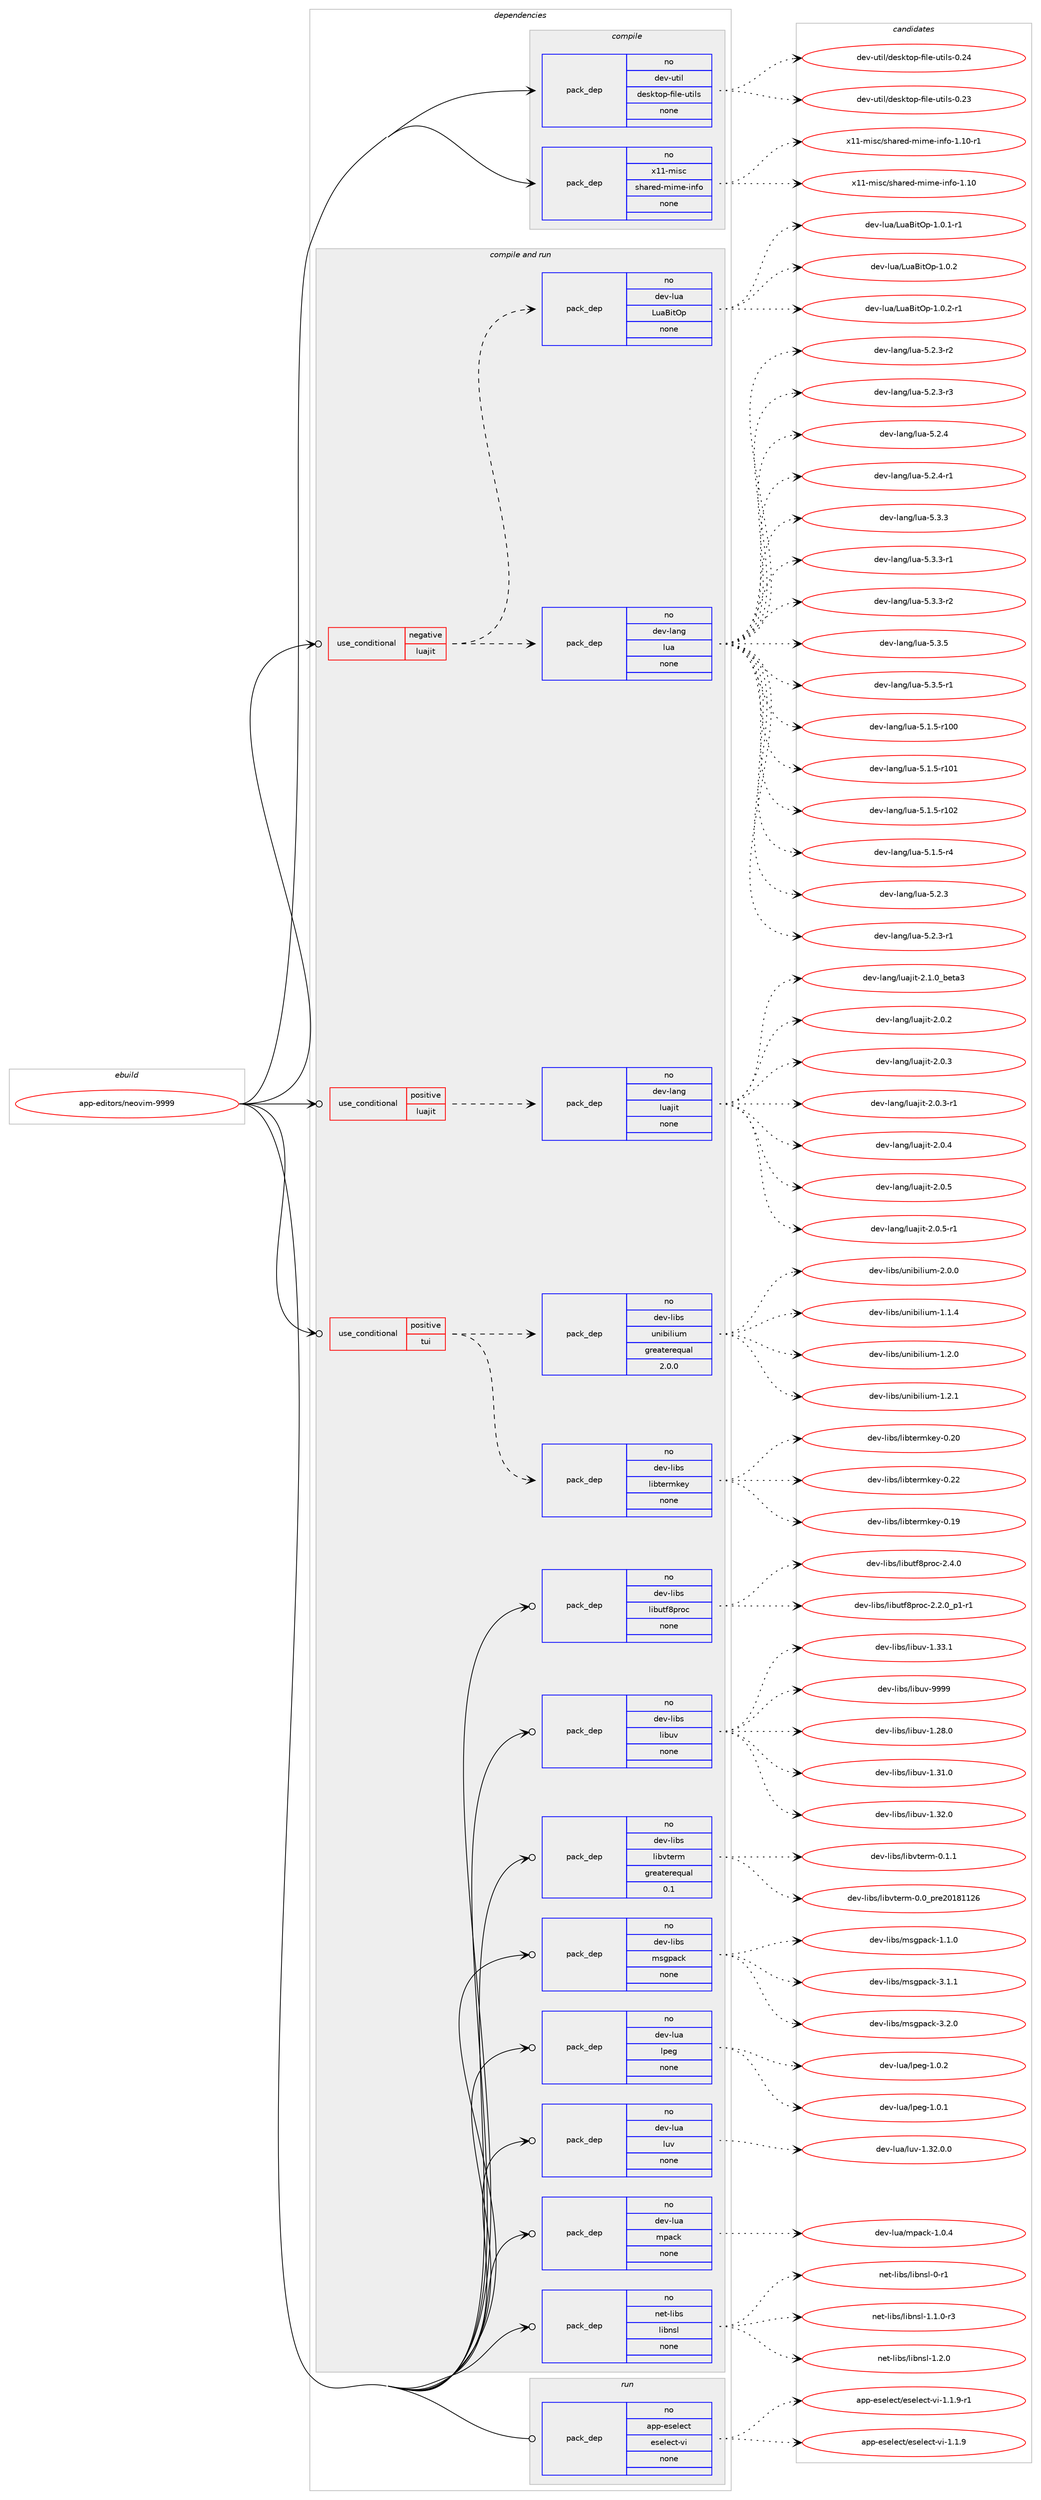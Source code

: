 digraph prolog {

# *************
# Graph options
# *************

newrank=true;
concentrate=true;
compound=true;
graph [rankdir=LR,fontname=Helvetica,fontsize=10,ranksep=1.5];#, ranksep=2.5, nodesep=0.2];
edge  [arrowhead=vee];
node  [fontname=Helvetica,fontsize=10];

# **********
# The ebuild
# **********

subgraph cluster_leftcol {
color=gray;
rank=same;
label=<<i>ebuild</i>>;
id [label="app-editors/neovim-9999", color=red, width=4, href="../app-editors/neovim-9999.svg"];
}

# ****************
# The dependencies
# ****************

subgraph cluster_midcol {
color=gray;
label=<<i>dependencies</i>>;
subgraph cluster_compile {
fillcolor="#eeeeee";
style=filled;
label=<<i>compile</i>>;
subgraph pack358070 {
dependency481628 [label=<<TABLE BORDER="0" CELLBORDER="1" CELLSPACING="0" CELLPADDING="4" WIDTH="220"><TR><TD ROWSPAN="6" CELLPADDING="30">pack_dep</TD></TR><TR><TD WIDTH="110">no</TD></TR><TR><TD>dev-util</TD></TR><TR><TD>desktop-file-utils</TD></TR><TR><TD>none</TD></TR><TR><TD></TD></TR></TABLE>>, shape=none, color=blue];
}
id:e -> dependency481628:w [weight=20,style="solid",arrowhead="vee"];
subgraph pack358071 {
dependency481629 [label=<<TABLE BORDER="0" CELLBORDER="1" CELLSPACING="0" CELLPADDING="4" WIDTH="220"><TR><TD ROWSPAN="6" CELLPADDING="30">pack_dep</TD></TR><TR><TD WIDTH="110">no</TD></TR><TR><TD>x11-misc</TD></TR><TR><TD>shared-mime-info</TD></TR><TR><TD>none</TD></TR><TR><TD></TD></TR></TABLE>>, shape=none, color=blue];
}
id:e -> dependency481629:w [weight=20,style="solid",arrowhead="vee"];
}
subgraph cluster_compileandrun {
fillcolor="#eeeeee";
style=filled;
label=<<i>compile and run</i>>;
subgraph cond114786 {
dependency481630 [label=<<TABLE BORDER="0" CELLBORDER="1" CELLSPACING="0" CELLPADDING="4"><TR><TD ROWSPAN="3" CELLPADDING="10">use_conditional</TD></TR><TR><TD>negative</TD></TR><TR><TD>luajit</TD></TR></TABLE>>, shape=none, color=red];
subgraph pack358072 {
dependency481631 [label=<<TABLE BORDER="0" CELLBORDER="1" CELLSPACING="0" CELLPADDING="4" WIDTH="220"><TR><TD ROWSPAN="6" CELLPADDING="30">pack_dep</TD></TR><TR><TD WIDTH="110">no</TD></TR><TR><TD>dev-lang</TD></TR><TR><TD>lua</TD></TR><TR><TD>none</TD></TR><TR><TD></TD></TR></TABLE>>, shape=none, color=blue];
}
dependency481630:e -> dependency481631:w [weight=20,style="dashed",arrowhead="vee"];
subgraph pack358073 {
dependency481632 [label=<<TABLE BORDER="0" CELLBORDER="1" CELLSPACING="0" CELLPADDING="4" WIDTH="220"><TR><TD ROWSPAN="6" CELLPADDING="30">pack_dep</TD></TR><TR><TD WIDTH="110">no</TD></TR><TR><TD>dev-lua</TD></TR><TR><TD>LuaBitOp</TD></TR><TR><TD>none</TD></TR><TR><TD></TD></TR></TABLE>>, shape=none, color=blue];
}
dependency481630:e -> dependency481632:w [weight=20,style="dashed",arrowhead="vee"];
}
id:e -> dependency481630:w [weight=20,style="solid",arrowhead="odotvee"];
subgraph cond114787 {
dependency481633 [label=<<TABLE BORDER="0" CELLBORDER="1" CELLSPACING="0" CELLPADDING="4"><TR><TD ROWSPAN="3" CELLPADDING="10">use_conditional</TD></TR><TR><TD>positive</TD></TR><TR><TD>luajit</TD></TR></TABLE>>, shape=none, color=red];
subgraph pack358074 {
dependency481634 [label=<<TABLE BORDER="0" CELLBORDER="1" CELLSPACING="0" CELLPADDING="4" WIDTH="220"><TR><TD ROWSPAN="6" CELLPADDING="30">pack_dep</TD></TR><TR><TD WIDTH="110">no</TD></TR><TR><TD>dev-lang</TD></TR><TR><TD>luajit</TD></TR><TR><TD>none</TD></TR><TR><TD></TD></TR></TABLE>>, shape=none, color=blue];
}
dependency481633:e -> dependency481634:w [weight=20,style="dashed",arrowhead="vee"];
}
id:e -> dependency481633:w [weight=20,style="solid",arrowhead="odotvee"];
subgraph cond114788 {
dependency481635 [label=<<TABLE BORDER="0" CELLBORDER="1" CELLSPACING="0" CELLPADDING="4"><TR><TD ROWSPAN="3" CELLPADDING="10">use_conditional</TD></TR><TR><TD>positive</TD></TR><TR><TD>tui</TD></TR></TABLE>>, shape=none, color=red];
subgraph pack358075 {
dependency481636 [label=<<TABLE BORDER="0" CELLBORDER="1" CELLSPACING="0" CELLPADDING="4" WIDTH="220"><TR><TD ROWSPAN="6" CELLPADDING="30">pack_dep</TD></TR><TR><TD WIDTH="110">no</TD></TR><TR><TD>dev-libs</TD></TR><TR><TD>libtermkey</TD></TR><TR><TD>none</TD></TR><TR><TD></TD></TR></TABLE>>, shape=none, color=blue];
}
dependency481635:e -> dependency481636:w [weight=20,style="dashed",arrowhead="vee"];
subgraph pack358076 {
dependency481637 [label=<<TABLE BORDER="0" CELLBORDER="1" CELLSPACING="0" CELLPADDING="4" WIDTH="220"><TR><TD ROWSPAN="6" CELLPADDING="30">pack_dep</TD></TR><TR><TD WIDTH="110">no</TD></TR><TR><TD>dev-libs</TD></TR><TR><TD>unibilium</TD></TR><TR><TD>greaterequal</TD></TR><TR><TD>2.0.0</TD></TR></TABLE>>, shape=none, color=blue];
}
dependency481635:e -> dependency481637:w [weight=20,style="dashed",arrowhead="vee"];
}
id:e -> dependency481635:w [weight=20,style="solid",arrowhead="odotvee"];
subgraph pack358077 {
dependency481638 [label=<<TABLE BORDER="0" CELLBORDER="1" CELLSPACING="0" CELLPADDING="4" WIDTH="220"><TR><TD ROWSPAN="6" CELLPADDING="30">pack_dep</TD></TR><TR><TD WIDTH="110">no</TD></TR><TR><TD>dev-libs</TD></TR><TR><TD>libutf8proc</TD></TR><TR><TD>none</TD></TR><TR><TD></TD></TR></TABLE>>, shape=none, color=blue];
}
id:e -> dependency481638:w [weight=20,style="solid",arrowhead="odotvee"];
subgraph pack358078 {
dependency481639 [label=<<TABLE BORDER="0" CELLBORDER="1" CELLSPACING="0" CELLPADDING="4" WIDTH="220"><TR><TD ROWSPAN="6" CELLPADDING="30">pack_dep</TD></TR><TR><TD WIDTH="110">no</TD></TR><TR><TD>dev-libs</TD></TR><TR><TD>libuv</TD></TR><TR><TD>none</TD></TR><TR><TD></TD></TR></TABLE>>, shape=none, color=blue];
}
id:e -> dependency481639:w [weight=20,style="solid",arrowhead="odotvee"];
subgraph pack358079 {
dependency481640 [label=<<TABLE BORDER="0" CELLBORDER="1" CELLSPACING="0" CELLPADDING="4" WIDTH="220"><TR><TD ROWSPAN="6" CELLPADDING="30">pack_dep</TD></TR><TR><TD WIDTH="110">no</TD></TR><TR><TD>dev-libs</TD></TR><TR><TD>libvterm</TD></TR><TR><TD>greaterequal</TD></TR><TR><TD>0.1</TD></TR></TABLE>>, shape=none, color=blue];
}
id:e -> dependency481640:w [weight=20,style="solid",arrowhead="odotvee"];
subgraph pack358080 {
dependency481641 [label=<<TABLE BORDER="0" CELLBORDER="1" CELLSPACING="0" CELLPADDING="4" WIDTH="220"><TR><TD ROWSPAN="6" CELLPADDING="30">pack_dep</TD></TR><TR><TD WIDTH="110">no</TD></TR><TR><TD>dev-libs</TD></TR><TR><TD>msgpack</TD></TR><TR><TD>none</TD></TR><TR><TD></TD></TR></TABLE>>, shape=none, color=blue];
}
id:e -> dependency481641:w [weight=20,style="solid",arrowhead="odotvee"];
subgraph pack358081 {
dependency481642 [label=<<TABLE BORDER="0" CELLBORDER="1" CELLSPACING="0" CELLPADDING="4" WIDTH="220"><TR><TD ROWSPAN="6" CELLPADDING="30">pack_dep</TD></TR><TR><TD WIDTH="110">no</TD></TR><TR><TD>dev-lua</TD></TR><TR><TD>lpeg</TD></TR><TR><TD>none</TD></TR><TR><TD></TD></TR></TABLE>>, shape=none, color=blue];
}
id:e -> dependency481642:w [weight=20,style="solid",arrowhead="odotvee"];
subgraph pack358082 {
dependency481643 [label=<<TABLE BORDER="0" CELLBORDER="1" CELLSPACING="0" CELLPADDING="4" WIDTH="220"><TR><TD ROWSPAN="6" CELLPADDING="30">pack_dep</TD></TR><TR><TD WIDTH="110">no</TD></TR><TR><TD>dev-lua</TD></TR><TR><TD>luv</TD></TR><TR><TD>none</TD></TR><TR><TD></TD></TR></TABLE>>, shape=none, color=blue];
}
id:e -> dependency481643:w [weight=20,style="solid",arrowhead="odotvee"];
subgraph pack358083 {
dependency481644 [label=<<TABLE BORDER="0" CELLBORDER="1" CELLSPACING="0" CELLPADDING="4" WIDTH="220"><TR><TD ROWSPAN="6" CELLPADDING="30">pack_dep</TD></TR><TR><TD WIDTH="110">no</TD></TR><TR><TD>dev-lua</TD></TR><TR><TD>mpack</TD></TR><TR><TD>none</TD></TR><TR><TD></TD></TR></TABLE>>, shape=none, color=blue];
}
id:e -> dependency481644:w [weight=20,style="solid",arrowhead="odotvee"];
subgraph pack358084 {
dependency481645 [label=<<TABLE BORDER="0" CELLBORDER="1" CELLSPACING="0" CELLPADDING="4" WIDTH="220"><TR><TD ROWSPAN="6" CELLPADDING="30">pack_dep</TD></TR><TR><TD WIDTH="110">no</TD></TR><TR><TD>net-libs</TD></TR><TR><TD>libnsl</TD></TR><TR><TD>none</TD></TR><TR><TD></TD></TR></TABLE>>, shape=none, color=blue];
}
id:e -> dependency481645:w [weight=20,style="solid",arrowhead="odotvee"];
}
subgraph cluster_run {
fillcolor="#eeeeee";
style=filled;
label=<<i>run</i>>;
subgraph pack358085 {
dependency481646 [label=<<TABLE BORDER="0" CELLBORDER="1" CELLSPACING="0" CELLPADDING="4" WIDTH="220"><TR><TD ROWSPAN="6" CELLPADDING="30">pack_dep</TD></TR><TR><TD WIDTH="110">no</TD></TR><TR><TD>app-eselect</TD></TR><TR><TD>eselect-vi</TD></TR><TR><TD>none</TD></TR><TR><TD></TD></TR></TABLE>>, shape=none, color=blue];
}
id:e -> dependency481646:w [weight=20,style="solid",arrowhead="odot"];
}
}

# **************
# The candidates
# **************

subgraph cluster_choices {
rank=same;
color=gray;
label=<<i>candidates</i>>;

subgraph choice358070 {
color=black;
nodesep=1;
choice100101118451171161051084710010111510711611111245102105108101451171161051081154548465051 [label="dev-util/desktop-file-utils-0.23", color=red, width=4,href="../dev-util/desktop-file-utils-0.23.svg"];
choice100101118451171161051084710010111510711611111245102105108101451171161051081154548465052 [label="dev-util/desktop-file-utils-0.24", color=red, width=4,href="../dev-util/desktop-file-utils-0.24.svg"];
dependency481628:e -> choice100101118451171161051084710010111510711611111245102105108101451171161051081154548465051:w [style=dotted,weight="100"];
dependency481628:e -> choice100101118451171161051084710010111510711611111245102105108101451171161051081154548465052:w [style=dotted,weight="100"];
}
subgraph choice358071 {
color=black;
nodesep=1;
choice12049494510910511599471151049711410110045109105109101451051101021114549464948 [label="x11-misc/shared-mime-info-1.10", color=red, width=4,href="../x11-misc/shared-mime-info-1.10.svg"];
choice120494945109105115994711510497114101100451091051091014510511010211145494649484511449 [label="x11-misc/shared-mime-info-1.10-r1", color=red, width=4,href="../x11-misc/shared-mime-info-1.10-r1.svg"];
dependency481629:e -> choice12049494510910511599471151049711410110045109105109101451051101021114549464948:w [style=dotted,weight="100"];
dependency481629:e -> choice120494945109105115994711510497114101100451091051091014510511010211145494649484511449:w [style=dotted,weight="100"];
}
subgraph choice358072 {
color=black;
nodesep=1;
choice1001011184510897110103471081179745534649465345114494848 [label="dev-lang/lua-5.1.5-r100", color=red, width=4,href="../dev-lang/lua-5.1.5-r100.svg"];
choice1001011184510897110103471081179745534649465345114494849 [label="dev-lang/lua-5.1.5-r101", color=red, width=4,href="../dev-lang/lua-5.1.5-r101.svg"];
choice1001011184510897110103471081179745534649465345114494850 [label="dev-lang/lua-5.1.5-r102", color=red, width=4,href="../dev-lang/lua-5.1.5-r102.svg"];
choice100101118451089711010347108117974553464946534511452 [label="dev-lang/lua-5.1.5-r4", color=red, width=4,href="../dev-lang/lua-5.1.5-r4.svg"];
choice10010111845108971101034710811797455346504651 [label="dev-lang/lua-5.2.3", color=red, width=4,href="../dev-lang/lua-5.2.3.svg"];
choice100101118451089711010347108117974553465046514511449 [label="dev-lang/lua-5.2.3-r1", color=red, width=4,href="../dev-lang/lua-5.2.3-r1.svg"];
choice100101118451089711010347108117974553465046514511450 [label="dev-lang/lua-5.2.3-r2", color=red, width=4,href="../dev-lang/lua-5.2.3-r2.svg"];
choice100101118451089711010347108117974553465046514511451 [label="dev-lang/lua-5.2.3-r3", color=red, width=4,href="../dev-lang/lua-5.2.3-r3.svg"];
choice10010111845108971101034710811797455346504652 [label="dev-lang/lua-5.2.4", color=red, width=4,href="../dev-lang/lua-5.2.4.svg"];
choice100101118451089711010347108117974553465046524511449 [label="dev-lang/lua-5.2.4-r1", color=red, width=4,href="../dev-lang/lua-5.2.4-r1.svg"];
choice10010111845108971101034710811797455346514651 [label="dev-lang/lua-5.3.3", color=red, width=4,href="../dev-lang/lua-5.3.3.svg"];
choice100101118451089711010347108117974553465146514511449 [label="dev-lang/lua-5.3.3-r1", color=red, width=4,href="../dev-lang/lua-5.3.3-r1.svg"];
choice100101118451089711010347108117974553465146514511450 [label="dev-lang/lua-5.3.3-r2", color=red, width=4,href="../dev-lang/lua-5.3.3-r2.svg"];
choice10010111845108971101034710811797455346514653 [label="dev-lang/lua-5.3.5", color=red, width=4,href="../dev-lang/lua-5.3.5.svg"];
choice100101118451089711010347108117974553465146534511449 [label="dev-lang/lua-5.3.5-r1", color=red, width=4,href="../dev-lang/lua-5.3.5-r1.svg"];
dependency481631:e -> choice1001011184510897110103471081179745534649465345114494848:w [style=dotted,weight="100"];
dependency481631:e -> choice1001011184510897110103471081179745534649465345114494849:w [style=dotted,weight="100"];
dependency481631:e -> choice1001011184510897110103471081179745534649465345114494850:w [style=dotted,weight="100"];
dependency481631:e -> choice100101118451089711010347108117974553464946534511452:w [style=dotted,weight="100"];
dependency481631:e -> choice10010111845108971101034710811797455346504651:w [style=dotted,weight="100"];
dependency481631:e -> choice100101118451089711010347108117974553465046514511449:w [style=dotted,weight="100"];
dependency481631:e -> choice100101118451089711010347108117974553465046514511450:w [style=dotted,weight="100"];
dependency481631:e -> choice100101118451089711010347108117974553465046514511451:w [style=dotted,weight="100"];
dependency481631:e -> choice10010111845108971101034710811797455346504652:w [style=dotted,weight="100"];
dependency481631:e -> choice100101118451089711010347108117974553465046524511449:w [style=dotted,weight="100"];
dependency481631:e -> choice10010111845108971101034710811797455346514651:w [style=dotted,weight="100"];
dependency481631:e -> choice100101118451089711010347108117974553465146514511449:w [style=dotted,weight="100"];
dependency481631:e -> choice100101118451089711010347108117974553465146514511450:w [style=dotted,weight="100"];
dependency481631:e -> choice10010111845108971101034710811797455346514653:w [style=dotted,weight="100"];
dependency481631:e -> choice100101118451089711010347108117974553465146534511449:w [style=dotted,weight="100"];
}
subgraph choice358073 {
color=black;
nodesep=1;
choice100101118451081179747761179766105116791124549464846494511449 [label="dev-lua/LuaBitOp-1.0.1-r1", color=red, width=4,href="../dev-lua/LuaBitOp-1.0.1-r1.svg"];
choice10010111845108117974776117976610511679112454946484650 [label="dev-lua/LuaBitOp-1.0.2", color=red, width=4,href="../dev-lua/LuaBitOp-1.0.2.svg"];
choice100101118451081179747761179766105116791124549464846504511449 [label="dev-lua/LuaBitOp-1.0.2-r1", color=red, width=4,href="../dev-lua/LuaBitOp-1.0.2-r1.svg"];
dependency481632:e -> choice100101118451081179747761179766105116791124549464846494511449:w [style=dotted,weight="100"];
dependency481632:e -> choice10010111845108117974776117976610511679112454946484650:w [style=dotted,weight="100"];
dependency481632:e -> choice100101118451081179747761179766105116791124549464846504511449:w [style=dotted,weight="100"];
}
subgraph choice358074 {
color=black;
nodesep=1;
choice10010111845108971101034710811797106105116455046484650 [label="dev-lang/luajit-2.0.2", color=red, width=4,href="../dev-lang/luajit-2.0.2.svg"];
choice10010111845108971101034710811797106105116455046484651 [label="dev-lang/luajit-2.0.3", color=red, width=4,href="../dev-lang/luajit-2.0.3.svg"];
choice100101118451089711010347108117971061051164550464846514511449 [label="dev-lang/luajit-2.0.3-r1", color=red, width=4,href="../dev-lang/luajit-2.0.3-r1.svg"];
choice10010111845108971101034710811797106105116455046484652 [label="dev-lang/luajit-2.0.4", color=red, width=4,href="../dev-lang/luajit-2.0.4.svg"];
choice10010111845108971101034710811797106105116455046484653 [label="dev-lang/luajit-2.0.5", color=red, width=4,href="../dev-lang/luajit-2.0.5.svg"];
choice100101118451089711010347108117971061051164550464846534511449 [label="dev-lang/luajit-2.0.5-r1", color=red, width=4,href="../dev-lang/luajit-2.0.5-r1.svg"];
choice1001011184510897110103471081179710610511645504649464895981011169751 [label="dev-lang/luajit-2.1.0_beta3", color=red, width=4,href="../dev-lang/luajit-2.1.0_beta3.svg"];
dependency481634:e -> choice10010111845108971101034710811797106105116455046484650:w [style=dotted,weight="100"];
dependency481634:e -> choice10010111845108971101034710811797106105116455046484651:w [style=dotted,weight="100"];
dependency481634:e -> choice100101118451089711010347108117971061051164550464846514511449:w [style=dotted,weight="100"];
dependency481634:e -> choice10010111845108971101034710811797106105116455046484652:w [style=dotted,weight="100"];
dependency481634:e -> choice10010111845108971101034710811797106105116455046484653:w [style=dotted,weight="100"];
dependency481634:e -> choice100101118451089711010347108117971061051164550464846534511449:w [style=dotted,weight="100"];
dependency481634:e -> choice1001011184510897110103471081179710610511645504649464895981011169751:w [style=dotted,weight="100"];
}
subgraph choice358075 {
color=black;
nodesep=1;
choice100101118451081059811547108105981161011141091071011214548464957 [label="dev-libs/libtermkey-0.19", color=red, width=4,href="../dev-libs/libtermkey-0.19.svg"];
choice100101118451081059811547108105981161011141091071011214548465048 [label="dev-libs/libtermkey-0.20", color=red, width=4,href="../dev-libs/libtermkey-0.20.svg"];
choice100101118451081059811547108105981161011141091071011214548465050 [label="dev-libs/libtermkey-0.22", color=red, width=4,href="../dev-libs/libtermkey-0.22.svg"];
dependency481636:e -> choice100101118451081059811547108105981161011141091071011214548464957:w [style=dotted,weight="100"];
dependency481636:e -> choice100101118451081059811547108105981161011141091071011214548465048:w [style=dotted,weight="100"];
dependency481636:e -> choice100101118451081059811547108105981161011141091071011214548465050:w [style=dotted,weight="100"];
}
subgraph choice358076 {
color=black;
nodesep=1;
choice10010111845108105981154711711010598105108105117109454946494652 [label="dev-libs/unibilium-1.1.4", color=red, width=4,href="../dev-libs/unibilium-1.1.4.svg"];
choice10010111845108105981154711711010598105108105117109454946504648 [label="dev-libs/unibilium-1.2.0", color=red, width=4,href="../dev-libs/unibilium-1.2.0.svg"];
choice10010111845108105981154711711010598105108105117109454946504649 [label="dev-libs/unibilium-1.2.1", color=red, width=4,href="../dev-libs/unibilium-1.2.1.svg"];
choice10010111845108105981154711711010598105108105117109455046484648 [label="dev-libs/unibilium-2.0.0", color=red, width=4,href="../dev-libs/unibilium-2.0.0.svg"];
dependency481637:e -> choice10010111845108105981154711711010598105108105117109454946494652:w [style=dotted,weight="100"];
dependency481637:e -> choice10010111845108105981154711711010598105108105117109454946504648:w [style=dotted,weight="100"];
dependency481637:e -> choice10010111845108105981154711711010598105108105117109454946504649:w [style=dotted,weight="100"];
dependency481637:e -> choice10010111845108105981154711711010598105108105117109455046484648:w [style=dotted,weight="100"];
}
subgraph choice358077 {
color=black;
nodesep=1;
choice10010111845108105981154710810598117116102561121141119945504650464895112494511449 [label="dev-libs/libutf8proc-2.2.0_p1-r1", color=red, width=4,href="../dev-libs/libutf8proc-2.2.0_p1-r1.svg"];
choice100101118451081059811547108105981171161025611211411199455046524648 [label="dev-libs/libutf8proc-2.4.0", color=red, width=4,href="../dev-libs/libutf8proc-2.4.0.svg"];
dependency481638:e -> choice10010111845108105981154710810598117116102561121141119945504650464895112494511449:w [style=dotted,weight="100"];
dependency481638:e -> choice100101118451081059811547108105981171161025611211411199455046524648:w [style=dotted,weight="100"];
}
subgraph choice358078 {
color=black;
nodesep=1;
choice1001011184510810598115471081059811711845494650564648 [label="dev-libs/libuv-1.28.0", color=red, width=4,href="../dev-libs/libuv-1.28.0.svg"];
choice1001011184510810598115471081059811711845494651494648 [label="dev-libs/libuv-1.31.0", color=red, width=4,href="../dev-libs/libuv-1.31.0.svg"];
choice1001011184510810598115471081059811711845494651504648 [label="dev-libs/libuv-1.32.0", color=red, width=4,href="../dev-libs/libuv-1.32.0.svg"];
choice1001011184510810598115471081059811711845494651514649 [label="dev-libs/libuv-1.33.1", color=red, width=4,href="../dev-libs/libuv-1.33.1.svg"];
choice100101118451081059811547108105981171184557575757 [label="dev-libs/libuv-9999", color=red, width=4,href="../dev-libs/libuv-9999.svg"];
dependency481639:e -> choice1001011184510810598115471081059811711845494650564648:w [style=dotted,weight="100"];
dependency481639:e -> choice1001011184510810598115471081059811711845494651494648:w [style=dotted,weight="100"];
dependency481639:e -> choice1001011184510810598115471081059811711845494651504648:w [style=dotted,weight="100"];
dependency481639:e -> choice1001011184510810598115471081059811711845494651514649:w [style=dotted,weight="100"];
dependency481639:e -> choice100101118451081059811547108105981171184557575757:w [style=dotted,weight="100"];
}
subgraph choice358079 {
color=black;
nodesep=1;
choice1001011184510810598115471081059811811610111410945484648951121141015048495649495054 [label="dev-libs/libvterm-0.0_pre20181126", color=red, width=4,href="../dev-libs/libvterm-0.0_pre20181126.svg"];
choice10010111845108105981154710810598118116101114109454846494649 [label="dev-libs/libvterm-0.1.1", color=red, width=4,href="../dev-libs/libvterm-0.1.1.svg"];
dependency481640:e -> choice1001011184510810598115471081059811811610111410945484648951121141015048495649495054:w [style=dotted,weight="100"];
dependency481640:e -> choice10010111845108105981154710810598118116101114109454846494649:w [style=dotted,weight="100"];
}
subgraph choice358080 {
color=black;
nodesep=1;
choice1001011184510810598115471091151031129799107454946494648 [label="dev-libs/msgpack-1.1.0", color=red, width=4,href="../dev-libs/msgpack-1.1.0.svg"];
choice1001011184510810598115471091151031129799107455146494649 [label="dev-libs/msgpack-3.1.1", color=red, width=4,href="../dev-libs/msgpack-3.1.1.svg"];
choice1001011184510810598115471091151031129799107455146504648 [label="dev-libs/msgpack-3.2.0", color=red, width=4,href="../dev-libs/msgpack-3.2.0.svg"];
dependency481641:e -> choice1001011184510810598115471091151031129799107454946494648:w [style=dotted,weight="100"];
dependency481641:e -> choice1001011184510810598115471091151031129799107455146494649:w [style=dotted,weight="100"];
dependency481641:e -> choice1001011184510810598115471091151031129799107455146504648:w [style=dotted,weight="100"];
}
subgraph choice358081 {
color=black;
nodesep=1;
choice100101118451081179747108112101103454946484649 [label="dev-lua/lpeg-1.0.1", color=red, width=4,href="../dev-lua/lpeg-1.0.1.svg"];
choice100101118451081179747108112101103454946484650 [label="dev-lua/lpeg-1.0.2", color=red, width=4,href="../dev-lua/lpeg-1.0.2.svg"];
dependency481642:e -> choice100101118451081179747108112101103454946484649:w [style=dotted,weight="100"];
dependency481642:e -> choice100101118451081179747108112101103454946484650:w [style=dotted,weight="100"];
}
subgraph choice358082 {
color=black;
nodesep=1;
choice100101118451081179747108117118454946515046484648 [label="dev-lua/luv-1.32.0.0", color=red, width=4,href="../dev-lua/luv-1.32.0.0.svg"];
dependency481643:e -> choice100101118451081179747108117118454946515046484648:w [style=dotted,weight="100"];
}
subgraph choice358083 {
color=black;
nodesep=1;
choice1001011184510811797471091129799107454946484652 [label="dev-lua/mpack-1.0.4", color=red, width=4,href="../dev-lua/mpack-1.0.4.svg"];
dependency481644:e -> choice1001011184510811797471091129799107454946484652:w [style=dotted,weight="100"];
}
subgraph choice358084 {
color=black;
nodesep=1;
choice1101011164510810598115471081059811011510845484511449 [label="net-libs/libnsl-0-r1", color=red, width=4,href="../net-libs/libnsl-0-r1.svg"];
choice110101116451081059811547108105981101151084549464946484511451 [label="net-libs/libnsl-1.1.0-r3", color=red, width=4,href="../net-libs/libnsl-1.1.0-r3.svg"];
choice11010111645108105981154710810598110115108454946504648 [label="net-libs/libnsl-1.2.0", color=red, width=4,href="../net-libs/libnsl-1.2.0.svg"];
dependency481645:e -> choice1101011164510810598115471081059811011510845484511449:w [style=dotted,weight="100"];
dependency481645:e -> choice110101116451081059811547108105981101151084549464946484511451:w [style=dotted,weight="100"];
dependency481645:e -> choice11010111645108105981154710810598110115108454946504648:w [style=dotted,weight="100"];
}
subgraph choice358085 {
color=black;
nodesep=1;
choice971121124510111510110810199116471011151011081019911645118105454946494657 [label="app-eselect/eselect-vi-1.1.9", color=red, width=4,href="../app-eselect/eselect-vi-1.1.9.svg"];
choice9711211245101115101108101991164710111510110810199116451181054549464946574511449 [label="app-eselect/eselect-vi-1.1.9-r1", color=red, width=4,href="../app-eselect/eselect-vi-1.1.9-r1.svg"];
dependency481646:e -> choice971121124510111510110810199116471011151011081019911645118105454946494657:w [style=dotted,weight="100"];
dependency481646:e -> choice9711211245101115101108101991164710111510110810199116451181054549464946574511449:w [style=dotted,weight="100"];
}
}

}
